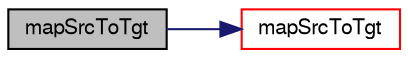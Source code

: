 digraph "mapSrcToTgt"
{
  bgcolor="transparent";
  edge [fontname="FreeSans",fontsize="10",labelfontname="FreeSans",labelfontsize="10"];
  node [fontname="FreeSans",fontsize="10",shape=record];
  rankdir="LR";
  Node1393 [label="mapSrcToTgt",height=0.2,width=0.4,color="black", fillcolor="grey75", style="filled", fontcolor="black"];
  Node1393 -> Node1394 [color="midnightblue",fontsize="10",style="solid",fontname="FreeSans"];
  Node1394 [label="mapSrcToTgt",height=0.2,width=0.4,color="red",URL="$a29254.html#ac935fc9d304794e8b1a89805404df6ee",tooltip="Map field from src to tgt mesh with defined operation. "];
}
